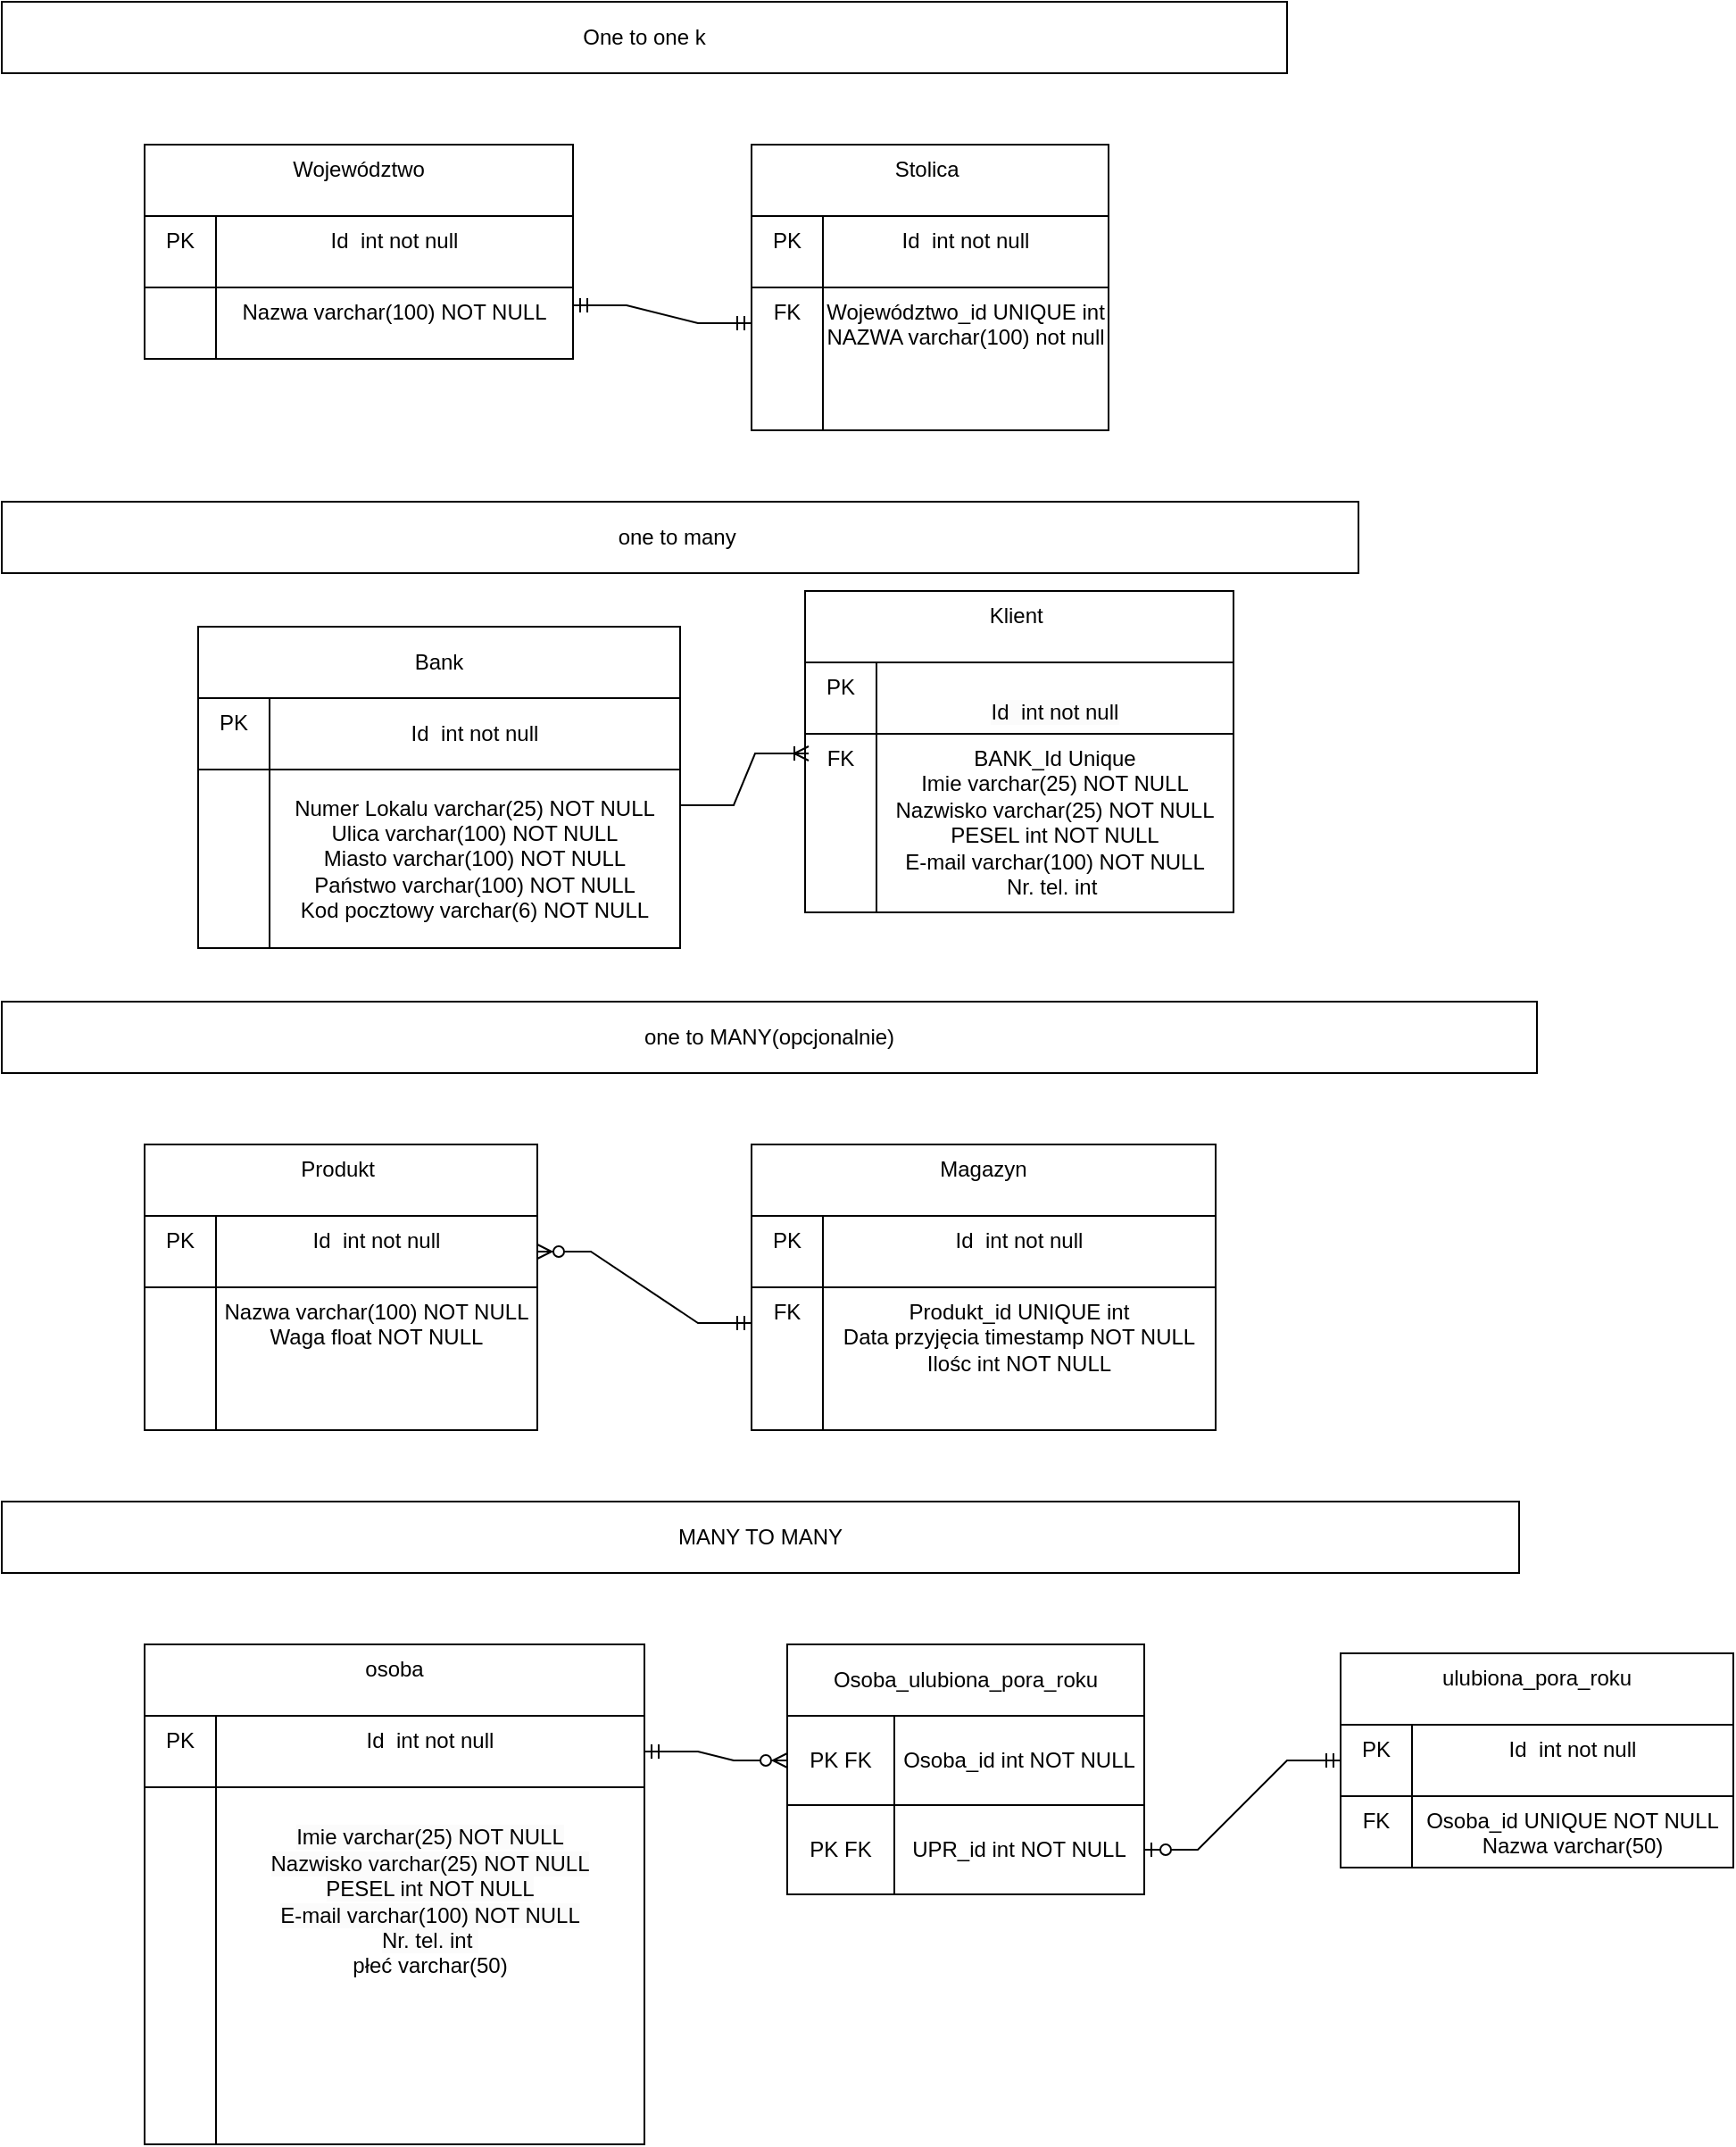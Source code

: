 <mxfile version="21.0.6" type="github">
  <diagram name="Strona-1" id="r4Ll1ODWKA_QCordqDJH">
    <mxGraphModel dx="1043" dy="541" grid="1" gridSize="10" guides="1" tooltips="1" connect="1" arrows="1" fold="1" page="1" pageScale="1" pageWidth="850" pageHeight="1100" math="0" shadow="0">
      <root>
        <mxCell id="0" />
        <mxCell id="1" parent="0" />
        <mxCell id="zy4ub2rE6WTPkUcC4bp9-1" value="Nazwa varchar(100) NOT NULL" style="rounded=0;whiteSpace=wrap;html=1;verticalAlign=top;" vertex="1" parent="1">
          <mxGeometry x="120" y="160" width="200" height="40" as="geometry" />
        </mxCell>
        <mxCell id="zy4ub2rE6WTPkUcC4bp9-2" value="" style="rounded=0;whiteSpace=wrap;html=1;verticalAlign=top;" vertex="1" parent="1">
          <mxGeometry x="80" y="160" width="40" height="40" as="geometry" />
        </mxCell>
        <mxCell id="zy4ub2rE6WTPkUcC4bp9-3" value="Id&amp;nbsp; int not null" style="rounded=0;whiteSpace=wrap;html=1;verticalAlign=top;" vertex="1" parent="1">
          <mxGeometry x="120" y="120" width="200" height="40" as="geometry" />
        </mxCell>
        <mxCell id="zy4ub2rE6WTPkUcC4bp9-4" value="PK" style="rounded=0;whiteSpace=wrap;html=1;verticalAlign=top;" vertex="1" parent="1">
          <mxGeometry x="80" y="120" width="40" height="40" as="geometry" />
        </mxCell>
        <mxCell id="zy4ub2rE6WTPkUcC4bp9-5" value="Województwo" style="rounded=0;whiteSpace=wrap;html=1;verticalAlign=top;" vertex="1" parent="1">
          <mxGeometry x="80" y="80" width="240" height="40" as="geometry" />
        </mxCell>
        <mxCell id="zy4ub2rE6WTPkUcC4bp9-6" value="Województwo_id UNIQUE int&lt;br&gt;NAZWA varchar(100) not null" style="rounded=0;whiteSpace=wrap;html=1;verticalAlign=top;" vertex="1" parent="1">
          <mxGeometry x="460" y="160" width="160" height="80" as="geometry" />
        </mxCell>
        <mxCell id="zy4ub2rE6WTPkUcC4bp9-7" value="FK" style="rounded=0;whiteSpace=wrap;html=1;verticalAlign=top;" vertex="1" parent="1">
          <mxGeometry x="420" y="160" width="40" height="80" as="geometry" />
        </mxCell>
        <mxCell id="zy4ub2rE6WTPkUcC4bp9-8" value="" style="rounded=0;whiteSpace=wrap;html=1;verticalAlign=top;" vertex="1" parent="1">
          <mxGeometry x="460" y="120" width="160" height="40" as="geometry" />
        </mxCell>
        <mxCell id="zy4ub2rE6WTPkUcC4bp9-9" value="" style="rounded=0;whiteSpace=wrap;html=1;verticalAlign=top;" vertex="1" parent="1">
          <mxGeometry x="420" y="120" width="40" height="40" as="geometry" />
        </mxCell>
        <mxCell id="zy4ub2rE6WTPkUcC4bp9-10" value="Stolica&amp;nbsp;" style="rounded=0;whiteSpace=wrap;html=1;verticalAlign=top;" vertex="1" parent="1">
          <mxGeometry x="420" y="80" width="200" height="40" as="geometry" />
        </mxCell>
        <mxCell id="zy4ub2rE6WTPkUcC4bp9-11" value="One to one k" style="rounded=0;whiteSpace=wrap;html=1;" vertex="1" parent="1">
          <mxGeometry width="720" height="40" as="geometry" />
        </mxCell>
        <mxCell id="zy4ub2rE6WTPkUcC4bp9-14" value="BANK_Id Unique&lt;br&gt;Imie varchar(25) NOT NULL&lt;br&gt;Nazwisko varchar(25) NOT NULL&lt;br&gt;PESEL int NOT NULL&lt;br&gt;E-mail varchar(100) NOT NULL&lt;br&gt;Nr. tel. int&amp;nbsp;" style="rounded=0;whiteSpace=wrap;html=1;verticalAlign=top;" vertex="1" parent="1">
          <mxGeometry x="490" y="410" width="200" height="100" as="geometry" />
        </mxCell>
        <mxCell id="zy4ub2rE6WTPkUcC4bp9-15" value="" style="rounded=0;whiteSpace=wrap;html=1;verticalAlign=top;" vertex="1" parent="1">
          <mxGeometry x="450" y="410" width="40" height="80" as="geometry" />
        </mxCell>
        <mxCell id="zy4ub2rE6WTPkUcC4bp9-16" value="&#xa;&lt;span style=&quot;color: rgb(0, 0, 0); font-family: Helvetica; font-size: 12px; font-style: normal; font-variant-ligatures: normal; font-variant-caps: normal; font-weight: 400; letter-spacing: normal; orphans: 2; text-align: center; text-indent: 0px; text-transform: none; widows: 2; word-spacing: 0px; -webkit-text-stroke-width: 0px; background-color: rgb(251, 251, 251); text-decoration-thickness: initial; text-decoration-style: initial; text-decoration-color: initial; float: none; display: inline !important;&quot;&gt;Id&amp;nbsp; int not null&lt;/span&gt;&#xa;&#xa;" style="rounded=0;whiteSpace=wrap;html=1;verticalAlign=top;" vertex="1" parent="1">
          <mxGeometry x="490" y="370" width="200" height="40" as="geometry" />
        </mxCell>
        <mxCell id="zy4ub2rE6WTPkUcC4bp9-17" value="" style="rounded=0;whiteSpace=wrap;html=1;verticalAlign=top;" vertex="1" parent="1">
          <mxGeometry x="450" y="370" width="40" height="40" as="geometry" />
        </mxCell>
        <mxCell id="zy4ub2rE6WTPkUcC4bp9-18" value="Klient&amp;nbsp;" style="rounded=0;whiteSpace=wrap;html=1;verticalAlign=top;" vertex="1" parent="1">
          <mxGeometry x="450" y="330" width="240" height="40" as="geometry" />
        </mxCell>
        <mxCell id="zy4ub2rE6WTPkUcC4bp9-19" value="Numer Lokalu varchar(25) NOT NULL&lt;br&gt;Ulica varchar(100) NOT NULL&lt;br&gt;Miasto varchar(100) NOT NULL&lt;br&gt;Państwo varchar(100) NOT NULL&lt;br&gt;Kod pocztowy varchar(6) NOT NULL" style="rounded=0;whiteSpace=wrap;html=1;" vertex="1" parent="1">
          <mxGeometry x="150" y="430" width="230" height="100" as="geometry" />
        </mxCell>
        <mxCell id="zy4ub2rE6WTPkUcC4bp9-20" value="" style="rounded=0;whiteSpace=wrap;html=1;verticalAlign=top;" vertex="1" parent="1">
          <mxGeometry x="110" y="430" width="40" height="100" as="geometry" />
        </mxCell>
        <mxCell id="zy4ub2rE6WTPkUcC4bp9-21" value="" style="rounded=0;whiteSpace=wrap;html=1;verticalAlign=top;" vertex="1" parent="1">
          <mxGeometry x="150" y="390" width="160" height="40" as="geometry" />
        </mxCell>
        <mxCell id="zy4ub2rE6WTPkUcC4bp9-22" value="" style="rounded=0;whiteSpace=wrap;html=1;verticalAlign=top;" vertex="1" parent="1">
          <mxGeometry x="110" y="390" width="40" height="40" as="geometry" />
        </mxCell>
        <mxCell id="zy4ub2rE6WTPkUcC4bp9-23" value="Bank" style="rounded=0;whiteSpace=wrap;html=1;" vertex="1" parent="1">
          <mxGeometry x="110" y="350" width="270" height="40" as="geometry" />
        </mxCell>
        <mxCell id="zy4ub2rE6WTPkUcC4bp9-24" value="one to many&amp;nbsp;" style="rounded=0;whiteSpace=wrap;html=1;" vertex="1" parent="1">
          <mxGeometry y="280" width="760" height="40" as="geometry" />
        </mxCell>
        <mxCell id="zy4ub2rE6WTPkUcC4bp9-25" value="Nazwa varchar(100) NOT NULL&lt;br&gt;Waga float NOT NULL" style="rounded=0;whiteSpace=wrap;html=1;verticalAlign=top;" vertex="1" parent="1">
          <mxGeometry x="120" y="720" width="180" height="80" as="geometry" />
        </mxCell>
        <mxCell id="zy4ub2rE6WTPkUcC4bp9-26" value="" style="rounded=0;whiteSpace=wrap;html=1;verticalAlign=top;" vertex="1" parent="1">
          <mxGeometry x="80" y="720" width="40" height="80" as="geometry" />
        </mxCell>
        <mxCell id="zy4ub2rE6WTPkUcC4bp9-27" value="" style="rounded=0;whiteSpace=wrap;html=1;verticalAlign=top;" vertex="1" parent="1">
          <mxGeometry x="120" y="680" width="160" height="40" as="geometry" />
        </mxCell>
        <mxCell id="zy4ub2rE6WTPkUcC4bp9-28" value="" style="rounded=0;whiteSpace=wrap;html=1;verticalAlign=top;" vertex="1" parent="1">
          <mxGeometry x="80" y="680" width="40" height="40" as="geometry" />
        </mxCell>
        <mxCell id="zy4ub2rE6WTPkUcC4bp9-29" value="Produkt&amp;nbsp;" style="rounded=0;whiteSpace=wrap;html=1;verticalAlign=top;" vertex="1" parent="1">
          <mxGeometry x="80" y="640" width="220" height="40" as="geometry" />
        </mxCell>
        <mxCell id="zy4ub2rE6WTPkUcC4bp9-30" value="Produkt_id UNIQUE int&lt;br&gt;Data przyjęcia timestamp NOT NULL&lt;br&gt;Ilośc int NOT NULL" style="rounded=0;whiteSpace=wrap;html=1;verticalAlign=top;" vertex="1" parent="1">
          <mxGeometry x="460" y="720" width="220" height="80" as="geometry" />
        </mxCell>
        <mxCell id="zy4ub2rE6WTPkUcC4bp9-31" value="FK" style="rounded=0;whiteSpace=wrap;html=1;verticalAlign=top;" vertex="1" parent="1">
          <mxGeometry x="420" y="720" width="40" height="80" as="geometry" />
        </mxCell>
        <mxCell id="zy4ub2rE6WTPkUcC4bp9-32" value="" style="rounded=0;whiteSpace=wrap;html=1;verticalAlign=top;" vertex="1" parent="1">
          <mxGeometry x="460" y="680" width="160" height="40" as="geometry" />
        </mxCell>
        <mxCell id="zy4ub2rE6WTPkUcC4bp9-33" value="" style="rounded=0;whiteSpace=wrap;html=1;verticalAlign=top;" vertex="1" parent="1">
          <mxGeometry x="420" y="680" width="40" height="40" as="geometry" />
        </mxCell>
        <mxCell id="zy4ub2rE6WTPkUcC4bp9-34" value="Magazyn" style="rounded=0;whiteSpace=wrap;html=1;verticalAlign=top;" vertex="1" parent="1">
          <mxGeometry x="420" y="640" width="260" height="40" as="geometry" />
        </mxCell>
        <mxCell id="zy4ub2rE6WTPkUcC4bp9-35" value="&lt;br&gt;&lt;span style=&quot;color: rgb(0, 0, 0); font-family: Helvetica; font-size: 12px; font-style: normal; font-variant-ligatures: normal; font-variant-caps: normal; font-weight: 400; letter-spacing: normal; orphans: 2; text-align: center; text-indent: 0px; text-transform: none; widows: 2; word-spacing: 0px; -webkit-text-stroke-width: 0px; background-color: rgb(251, 251, 251); text-decoration-thickness: initial; text-decoration-style: initial; text-decoration-color: initial; float: none; display: inline !important;&quot;&gt;Imie varchar(25) NOT NULL&lt;/span&gt;&lt;br style=&quot;border-color: var(--border-color); color: rgb(0, 0, 0); font-family: Helvetica; font-size: 12px; font-style: normal; font-variant-ligatures: normal; font-variant-caps: normal; font-weight: 400; letter-spacing: normal; orphans: 2; text-align: center; text-indent: 0px; text-transform: none; widows: 2; word-spacing: 0px; -webkit-text-stroke-width: 0px; background-color: rgb(251, 251, 251); text-decoration-thickness: initial; text-decoration-style: initial; text-decoration-color: initial;&quot;&gt;&lt;span style=&quot;color: rgb(0, 0, 0); font-family: Helvetica; font-size: 12px; font-style: normal; font-variant-ligatures: normal; font-variant-caps: normal; font-weight: 400; letter-spacing: normal; orphans: 2; text-align: center; text-indent: 0px; text-transform: none; widows: 2; word-spacing: 0px; -webkit-text-stroke-width: 0px; background-color: rgb(251, 251, 251); text-decoration-thickness: initial; text-decoration-style: initial; text-decoration-color: initial; float: none; display: inline !important;&quot;&gt;Nazwisko varchar(25) NOT NULL&lt;/span&gt;&lt;br style=&quot;border-color: var(--border-color); color: rgb(0, 0, 0); font-family: Helvetica; font-size: 12px; font-style: normal; font-variant-ligatures: normal; font-variant-caps: normal; font-weight: 400; letter-spacing: normal; orphans: 2; text-align: center; text-indent: 0px; text-transform: none; widows: 2; word-spacing: 0px; -webkit-text-stroke-width: 0px; background-color: rgb(251, 251, 251); text-decoration-thickness: initial; text-decoration-style: initial; text-decoration-color: initial;&quot;&gt;&lt;span style=&quot;color: rgb(0, 0, 0); font-family: Helvetica; font-size: 12px; font-style: normal; font-variant-ligatures: normal; font-variant-caps: normal; font-weight: 400; letter-spacing: normal; orphans: 2; text-align: center; text-indent: 0px; text-transform: none; widows: 2; word-spacing: 0px; -webkit-text-stroke-width: 0px; background-color: rgb(251, 251, 251); text-decoration-thickness: initial; text-decoration-style: initial; text-decoration-color: initial; float: none; display: inline !important;&quot;&gt;PESEL int NOT NULL&lt;/span&gt;&lt;br style=&quot;border-color: var(--border-color); color: rgb(0, 0, 0); font-family: Helvetica; font-size: 12px; font-style: normal; font-variant-ligatures: normal; font-variant-caps: normal; font-weight: 400; letter-spacing: normal; orphans: 2; text-align: center; text-indent: 0px; text-transform: none; widows: 2; word-spacing: 0px; -webkit-text-stroke-width: 0px; background-color: rgb(251, 251, 251); text-decoration-thickness: initial; text-decoration-style: initial; text-decoration-color: initial;&quot;&gt;&lt;span style=&quot;color: rgb(0, 0, 0); font-family: Helvetica; font-size: 12px; font-style: normal; font-variant-ligatures: normal; font-variant-caps: normal; font-weight: 400; letter-spacing: normal; orphans: 2; text-align: center; text-indent: 0px; text-transform: none; widows: 2; word-spacing: 0px; -webkit-text-stroke-width: 0px; background-color: rgb(251, 251, 251); text-decoration-thickness: initial; text-decoration-style: initial; text-decoration-color: initial; float: none; display: inline !important;&quot;&gt;E-mail varchar(100) NOT NULL&lt;/span&gt;&lt;br style=&quot;border-color: var(--border-color); color: rgb(0, 0, 0); font-family: Helvetica; font-size: 12px; font-style: normal; font-variant-ligatures: normal; font-variant-caps: normal; font-weight: 400; letter-spacing: normal; orphans: 2; text-align: center; text-indent: 0px; text-transform: none; widows: 2; word-spacing: 0px; -webkit-text-stroke-width: 0px; background-color: rgb(251, 251, 251); text-decoration-thickness: initial; text-decoration-style: initial; text-decoration-color: initial;&quot;&gt;&lt;span style=&quot;color: rgb(0, 0, 0); font-family: Helvetica; font-size: 12px; font-style: normal; font-variant-ligatures: normal; font-variant-caps: normal; font-weight: 400; letter-spacing: normal; orphans: 2; text-align: center; text-indent: 0px; text-transform: none; widows: 2; word-spacing: 0px; -webkit-text-stroke-width: 0px; background-color: rgb(251, 251, 251); text-decoration-thickness: initial; text-decoration-style: initial; text-decoration-color: initial; float: none; display: inline !important;&quot;&gt;Nr. tel. int&amp;nbsp;&lt;/span&gt;&lt;br&gt;płeć varchar(50)" style="rounded=0;whiteSpace=wrap;html=1;verticalAlign=top;" vertex="1" parent="1">
          <mxGeometry x="120" y="1000" width="240" height="200" as="geometry" />
        </mxCell>
        <mxCell id="zy4ub2rE6WTPkUcC4bp9-36" value="" style="rounded=0;whiteSpace=wrap;html=1;verticalAlign=top;" vertex="1" parent="1">
          <mxGeometry x="80" y="1000" width="40" height="200" as="geometry" />
        </mxCell>
        <mxCell id="zy4ub2rE6WTPkUcC4bp9-37" value="" style="rounded=0;whiteSpace=wrap;html=1;verticalAlign=top;" vertex="1" parent="1">
          <mxGeometry x="120" y="960" width="160" height="40" as="geometry" />
        </mxCell>
        <mxCell id="zy4ub2rE6WTPkUcC4bp9-38" value="" style="rounded=0;whiteSpace=wrap;html=1;verticalAlign=top;" vertex="1" parent="1">
          <mxGeometry x="80" y="960" width="40" height="40" as="geometry" />
        </mxCell>
        <mxCell id="zy4ub2rE6WTPkUcC4bp9-39" value="osoba" style="rounded=0;whiteSpace=wrap;html=1;verticalAlign=top;" vertex="1" parent="1">
          <mxGeometry x="80" y="920" width="280" height="40" as="geometry" />
        </mxCell>
        <mxCell id="zy4ub2rE6WTPkUcC4bp9-40" value="Osoba_id UNIQUE NOT NULL&lt;br&gt;Nazwa varchar(50)" style="rounded=0;whiteSpace=wrap;html=1;verticalAlign=top;" vertex="1" parent="1">
          <mxGeometry x="790" y="1005" width="180" height="40" as="geometry" />
        </mxCell>
        <mxCell id="zy4ub2rE6WTPkUcC4bp9-41" value="FK&lt;br&gt;" style="rounded=0;whiteSpace=wrap;html=1;verticalAlign=top;" vertex="1" parent="1">
          <mxGeometry x="750" y="1005" width="40" height="40" as="geometry" />
        </mxCell>
        <mxCell id="zy4ub2rE6WTPkUcC4bp9-42" value="" style="rounded=0;whiteSpace=wrap;html=1;verticalAlign=top;" vertex="1" parent="1">
          <mxGeometry x="790" y="965" width="160" height="40" as="geometry" />
        </mxCell>
        <mxCell id="zy4ub2rE6WTPkUcC4bp9-43" value="" style="rounded=0;whiteSpace=wrap;html=1;verticalAlign=top;" vertex="1" parent="1">
          <mxGeometry x="750" y="965" width="40" height="40" as="geometry" />
        </mxCell>
        <mxCell id="zy4ub2rE6WTPkUcC4bp9-44" value="ulubiona_pora_roku" style="rounded=0;whiteSpace=wrap;html=1;verticalAlign=top;" vertex="1" parent="1">
          <mxGeometry x="750" y="925" width="220" height="40" as="geometry" />
        </mxCell>
        <mxCell id="zy4ub2rE6WTPkUcC4bp9-45" value="one to MANY(opcjonalnie)" style="rounded=0;whiteSpace=wrap;html=1;" vertex="1" parent="1">
          <mxGeometry y="560" width="860" height="40" as="geometry" />
        </mxCell>
        <mxCell id="zy4ub2rE6WTPkUcC4bp9-46" value="MANY TO MANY" style="rounded=0;whiteSpace=wrap;html=1;" vertex="1" parent="1">
          <mxGeometry y="840" width="850" height="40" as="geometry" />
        </mxCell>
        <mxCell id="zy4ub2rE6WTPkUcC4bp9-49" value="PK" style="rounded=0;whiteSpace=wrap;html=1;verticalAlign=top;" vertex="1" parent="1">
          <mxGeometry x="420" y="120" width="40" height="40" as="geometry" />
        </mxCell>
        <mxCell id="zy4ub2rE6WTPkUcC4bp9-50" value="Id&amp;nbsp; int not null" style="rounded=0;whiteSpace=wrap;html=1;verticalAlign=top;" vertex="1" parent="1">
          <mxGeometry x="460" y="120" width="160" height="40" as="geometry" />
        </mxCell>
        <mxCell id="zy4ub2rE6WTPkUcC4bp9-56" value="PK" style="rounded=0;whiteSpace=wrap;html=1;verticalAlign=top;" vertex="1" parent="1">
          <mxGeometry x="110" y="390" width="40" height="40" as="geometry" />
        </mxCell>
        <mxCell id="zy4ub2rE6WTPkUcC4bp9-57" value="PK" style="rounded=0;whiteSpace=wrap;html=1;verticalAlign=top;" vertex="1" parent="1">
          <mxGeometry x="450" y="370" width="40" height="40" as="geometry" />
        </mxCell>
        <mxCell id="zy4ub2rE6WTPkUcC4bp9-58" value="Id&amp;nbsp; int not null" style="rounded=0;whiteSpace=wrap;html=1;verticalAlign=top;" vertex="1" parent="1">
          <mxGeometry x="120" y="680" width="180" height="40" as="geometry" />
        </mxCell>
        <mxCell id="zy4ub2rE6WTPkUcC4bp9-59" value="Id&amp;nbsp; int not null" style="rounded=0;whiteSpace=wrap;html=1;" vertex="1" parent="1">
          <mxGeometry x="150" y="390" width="230" height="40" as="geometry" />
        </mxCell>
        <mxCell id="zy4ub2rE6WTPkUcC4bp9-62" value="PK" style="rounded=0;whiteSpace=wrap;html=1;verticalAlign=top;" vertex="1" parent="1">
          <mxGeometry x="80" y="680" width="40" height="40" as="geometry" />
        </mxCell>
        <mxCell id="zy4ub2rE6WTPkUcC4bp9-63" value="PK" style="rounded=0;whiteSpace=wrap;html=1;verticalAlign=top;" vertex="1" parent="1">
          <mxGeometry x="420" y="680" width="40" height="40" as="geometry" />
        </mxCell>
        <mxCell id="zy4ub2rE6WTPkUcC4bp9-64" value="Id&amp;nbsp; int not null" style="rounded=0;whiteSpace=wrap;html=1;verticalAlign=top;" vertex="1" parent="1">
          <mxGeometry x="460" y="680" width="220" height="40" as="geometry" />
        </mxCell>
        <mxCell id="zy4ub2rE6WTPkUcC4bp9-71" value="PK" style="rounded=0;whiteSpace=wrap;html=1;verticalAlign=top;" vertex="1" parent="1">
          <mxGeometry x="750" y="965" width="40" height="40" as="geometry" />
        </mxCell>
        <mxCell id="zy4ub2rE6WTPkUcC4bp9-72" value="Id&amp;nbsp; int not null" style="rounded=0;whiteSpace=wrap;html=1;verticalAlign=top;" vertex="1" parent="1">
          <mxGeometry x="790" y="965" width="180" height="40" as="geometry" />
        </mxCell>
        <mxCell id="zy4ub2rE6WTPkUcC4bp9-73" value="Id&amp;nbsp; int not null" style="rounded=0;whiteSpace=wrap;html=1;verticalAlign=top;" vertex="1" parent="1">
          <mxGeometry x="120" y="960" width="240" height="40" as="geometry" />
        </mxCell>
        <mxCell id="zy4ub2rE6WTPkUcC4bp9-74" value="PK" style="rounded=0;whiteSpace=wrap;html=1;verticalAlign=top;" vertex="1" parent="1">
          <mxGeometry x="80" y="960" width="40" height="40" as="geometry" />
        </mxCell>
        <mxCell id="zy4ub2rE6WTPkUcC4bp9-79" value="" style="edgeStyle=entityRelationEdgeStyle;fontSize=12;html=1;endArrow=ERmandOne;startArrow=ERmandOne;rounded=0;exitX=1;exitY=0.25;exitDx=0;exitDy=0;entryX=0;entryY=0.25;entryDx=0;entryDy=0;" edge="1" parent="1" source="zy4ub2rE6WTPkUcC4bp9-1" target="zy4ub2rE6WTPkUcC4bp9-7">
          <mxGeometry width="100" height="100" relative="1" as="geometry">
            <mxPoint x="470" y="170" as="sourcePoint" />
            <mxPoint x="410" y="180" as="targetPoint" />
          </mxGeometry>
        </mxCell>
        <mxCell id="zy4ub2rE6WTPkUcC4bp9-80" value="FK" style="rounded=0;whiteSpace=wrap;html=1;verticalAlign=top;" vertex="1" parent="1">
          <mxGeometry x="450" y="410" width="40" height="100" as="geometry" />
        </mxCell>
        <mxCell id="zy4ub2rE6WTPkUcC4bp9-81" value="" style="edgeStyle=entityRelationEdgeStyle;fontSize=12;html=1;endArrow=ERoneToMany;rounded=0;" edge="1" parent="1">
          <mxGeometry width="100" height="100" relative="1" as="geometry">
            <mxPoint x="380" y="450" as="sourcePoint" />
            <mxPoint x="452" y="421" as="targetPoint" />
          </mxGeometry>
        </mxCell>
        <mxCell id="zy4ub2rE6WTPkUcC4bp9-83" value="" style="edgeStyle=entityRelationEdgeStyle;fontSize=12;html=1;endArrow=ERzeroToMany;startArrow=ERmandOne;rounded=0;entryX=1;entryY=0.5;entryDx=0;entryDy=0;exitX=0;exitY=0.25;exitDx=0;exitDy=0;" edge="1" parent="1" source="zy4ub2rE6WTPkUcC4bp9-31" target="zy4ub2rE6WTPkUcC4bp9-58">
          <mxGeometry width="100" height="100" relative="1" as="geometry">
            <mxPoint x="410" y="700" as="sourcePoint" />
            <mxPoint x="350" y="690" as="targetPoint" />
          </mxGeometry>
        </mxCell>
        <mxCell id="zy4ub2rE6WTPkUcC4bp9-84" value="Osoba_ulubiona_pora_roku" style="rounded=0;whiteSpace=wrap;html=1;" vertex="1" parent="1">
          <mxGeometry x="440" y="920" width="200" height="40" as="geometry" />
        </mxCell>
        <mxCell id="zy4ub2rE6WTPkUcC4bp9-85" value="PK FK" style="rounded=0;whiteSpace=wrap;html=1;" vertex="1" parent="1">
          <mxGeometry x="440" y="960" width="60" height="50" as="geometry" />
        </mxCell>
        <mxCell id="zy4ub2rE6WTPkUcC4bp9-86" value="PK FK" style="rounded=0;whiteSpace=wrap;html=1;" vertex="1" parent="1">
          <mxGeometry x="440" y="1010" width="60" height="50" as="geometry" />
        </mxCell>
        <mxCell id="zy4ub2rE6WTPkUcC4bp9-90" value="UPR_id int NOT NULL" style="rounded=0;whiteSpace=wrap;html=1;" vertex="1" parent="1">
          <mxGeometry x="500" y="1010" width="140" height="50" as="geometry" />
        </mxCell>
        <mxCell id="zy4ub2rE6WTPkUcC4bp9-91" value="Osoba_id int NOT NULL" style="rounded=0;whiteSpace=wrap;html=1;" vertex="1" parent="1">
          <mxGeometry x="500" y="960" width="140" height="50" as="geometry" />
        </mxCell>
        <mxCell id="zy4ub2rE6WTPkUcC4bp9-92" value="" style="edgeStyle=entityRelationEdgeStyle;fontSize=12;html=1;endArrow=ERzeroToMany;startArrow=ERmandOne;rounded=0;exitX=1;exitY=0.5;exitDx=0;exitDy=0;entryX=0;entryY=0.5;entryDx=0;entryDy=0;" edge="1" parent="1" source="zy4ub2rE6WTPkUcC4bp9-73" target="zy4ub2rE6WTPkUcC4bp9-85">
          <mxGeometry width="100" height="100" relative="1" as="geometry">
            <mxPoint x="420" y="1080" as="sourcePoint" />
            <mxPoint x="570" y="1070" as="targetPoint" />
          </mxGeometry>
        </mxCell>
        <mxCell id="zy4ub2rE6WTPkUcC4bp9-93" value="" style="edgeStyle=entityRelationEdgeStyle;fontSize=12;html=1;endArrow=ERzeroToOne;startArrow=ERmandOne;rounded=0;exitX=0;exitY=0.5;exitDx=0;exitDy=0;entryX=1;entryY=0.5;entryDx=0;entryDy=0;" edge="1" parent="1" source="zy4ub2rE6WTPkUcC4bp9-71" target="zy4ub2rE6WTPkUcC4bp9-90">
          <mxGeometry width="100" height="100" relative="1" as="geometry">
            <mxPoint x="470" y="1170" as="sourcePoint" />
            <mxPoint x="720" y="1070" as="targetPoint" />
          </mxGeometry>
        </mxCell>
      </root>
    </mxGraphModel>
  </diagram>
</mxfile>

